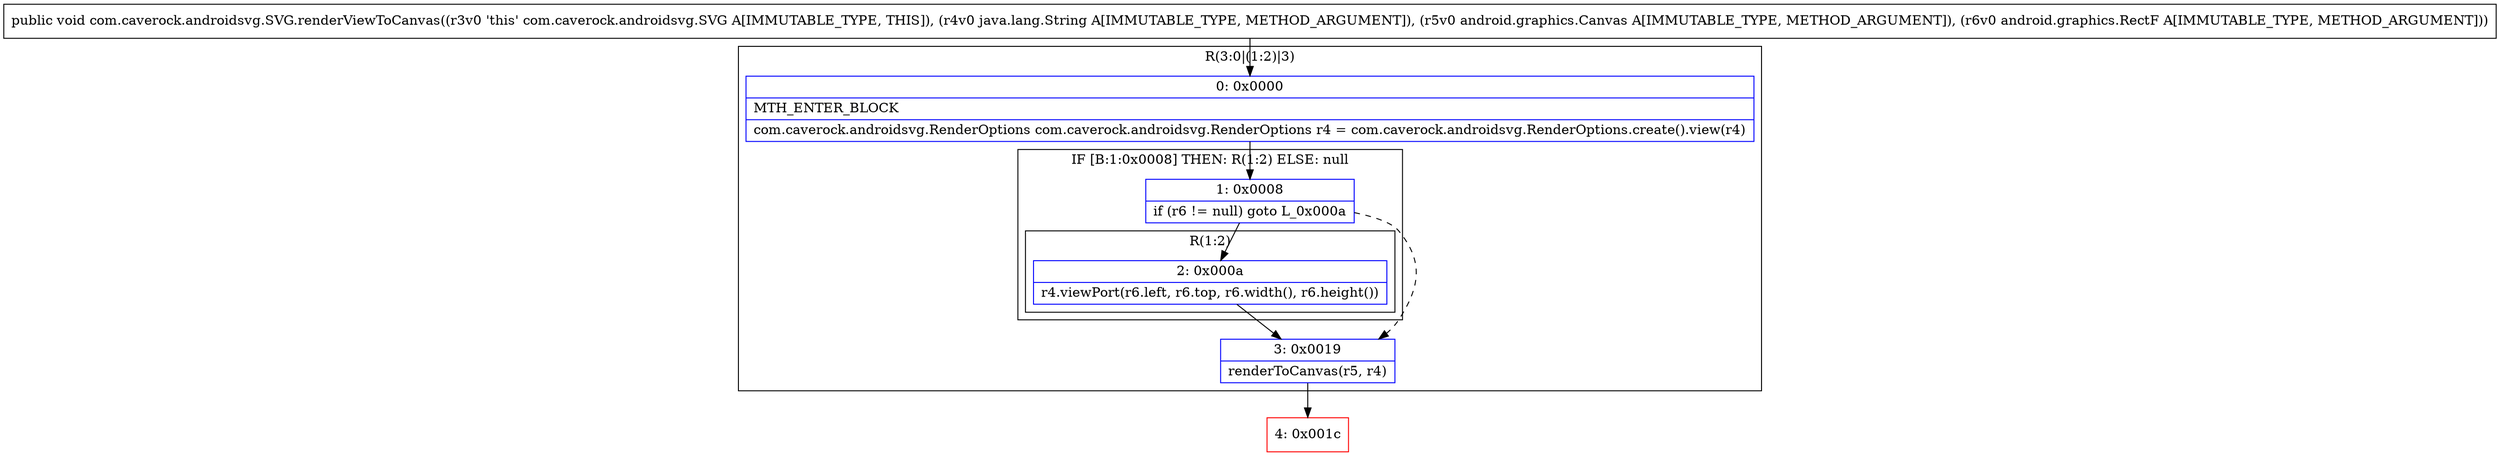digraph "CFG forcom.caverock.androidsvg.SVG.renderViewToCanvas(Ljava\/lang\/String;Landroid\/graphics\/Canvas;Landroid\/graphics\/RectF;)V" {
subgraph cluster_Region_184292262 {
label = "R(3:0|(1:2)|3)";
node [shape=record,color=blue];
Node_0 [shape=record,label="{0\:\ 0x0000|MTH_ENTER_BLOCK\l|com.caverock.androidsvg.RenderOptions com.caverock.androidsvg.RenderOptions r4 = com.caverock.androidsvg.RenderOptions.create().view(r4)\l}"];
subgraph cluster_IfRegion_1872248266 {
label = "IF [B:1:0x0008] THEN: R(1:2) ELSE: null";
node [shape=record,color=blue];
Node_1 [shape=record,label="{1\:\ 0x0008|if (r6 != null) goto L_0x000a\l}"];
subgraph cluster_Region_1327254966 {
label = "R(1:2)";
node [shape=record,color=blue];
Node_2 [shape=record,label="{2\:\ 0x000a|r4.viewPort(r6.left, r6.top, r6.width(), r6.height())\l}"];
}
}
Node_3 [shape=record,label="{3\:\ 0x0019|renderToCanvas(r5, r4)\l}"];
}
Node_4 [shape=record,color=red,label="{4\:\ 0x001c}"];
MethodNode[shape=record,label="{public void com.caverock.androidsvg.SVG.renderViewToCanvas((r3v0 'this' com.caverock.androidsvg.SVG A[IMMUTABLE_TYPE, THIS]), (r4v0 java.lang.String A[IMMUTABLE_TYPE, METHOD_ARGUMENT]), (r5v0 android.graphics.Canvas A[IMMUTABLE_TYPE, METHOD_ARGUMENT]), (r6v0 android.graphics.RectF A[IMMUTABLE_TYPE, METHOD_ARGUMENT])) }"];
MethodNode -> Node_0;
Node_0 -> Node_1;
Node_1 -> Node_2;
Node_1 -> Node_3[style=dashed];
Node_2 -> Node_3;
Node_3 -> Node_4;
}

